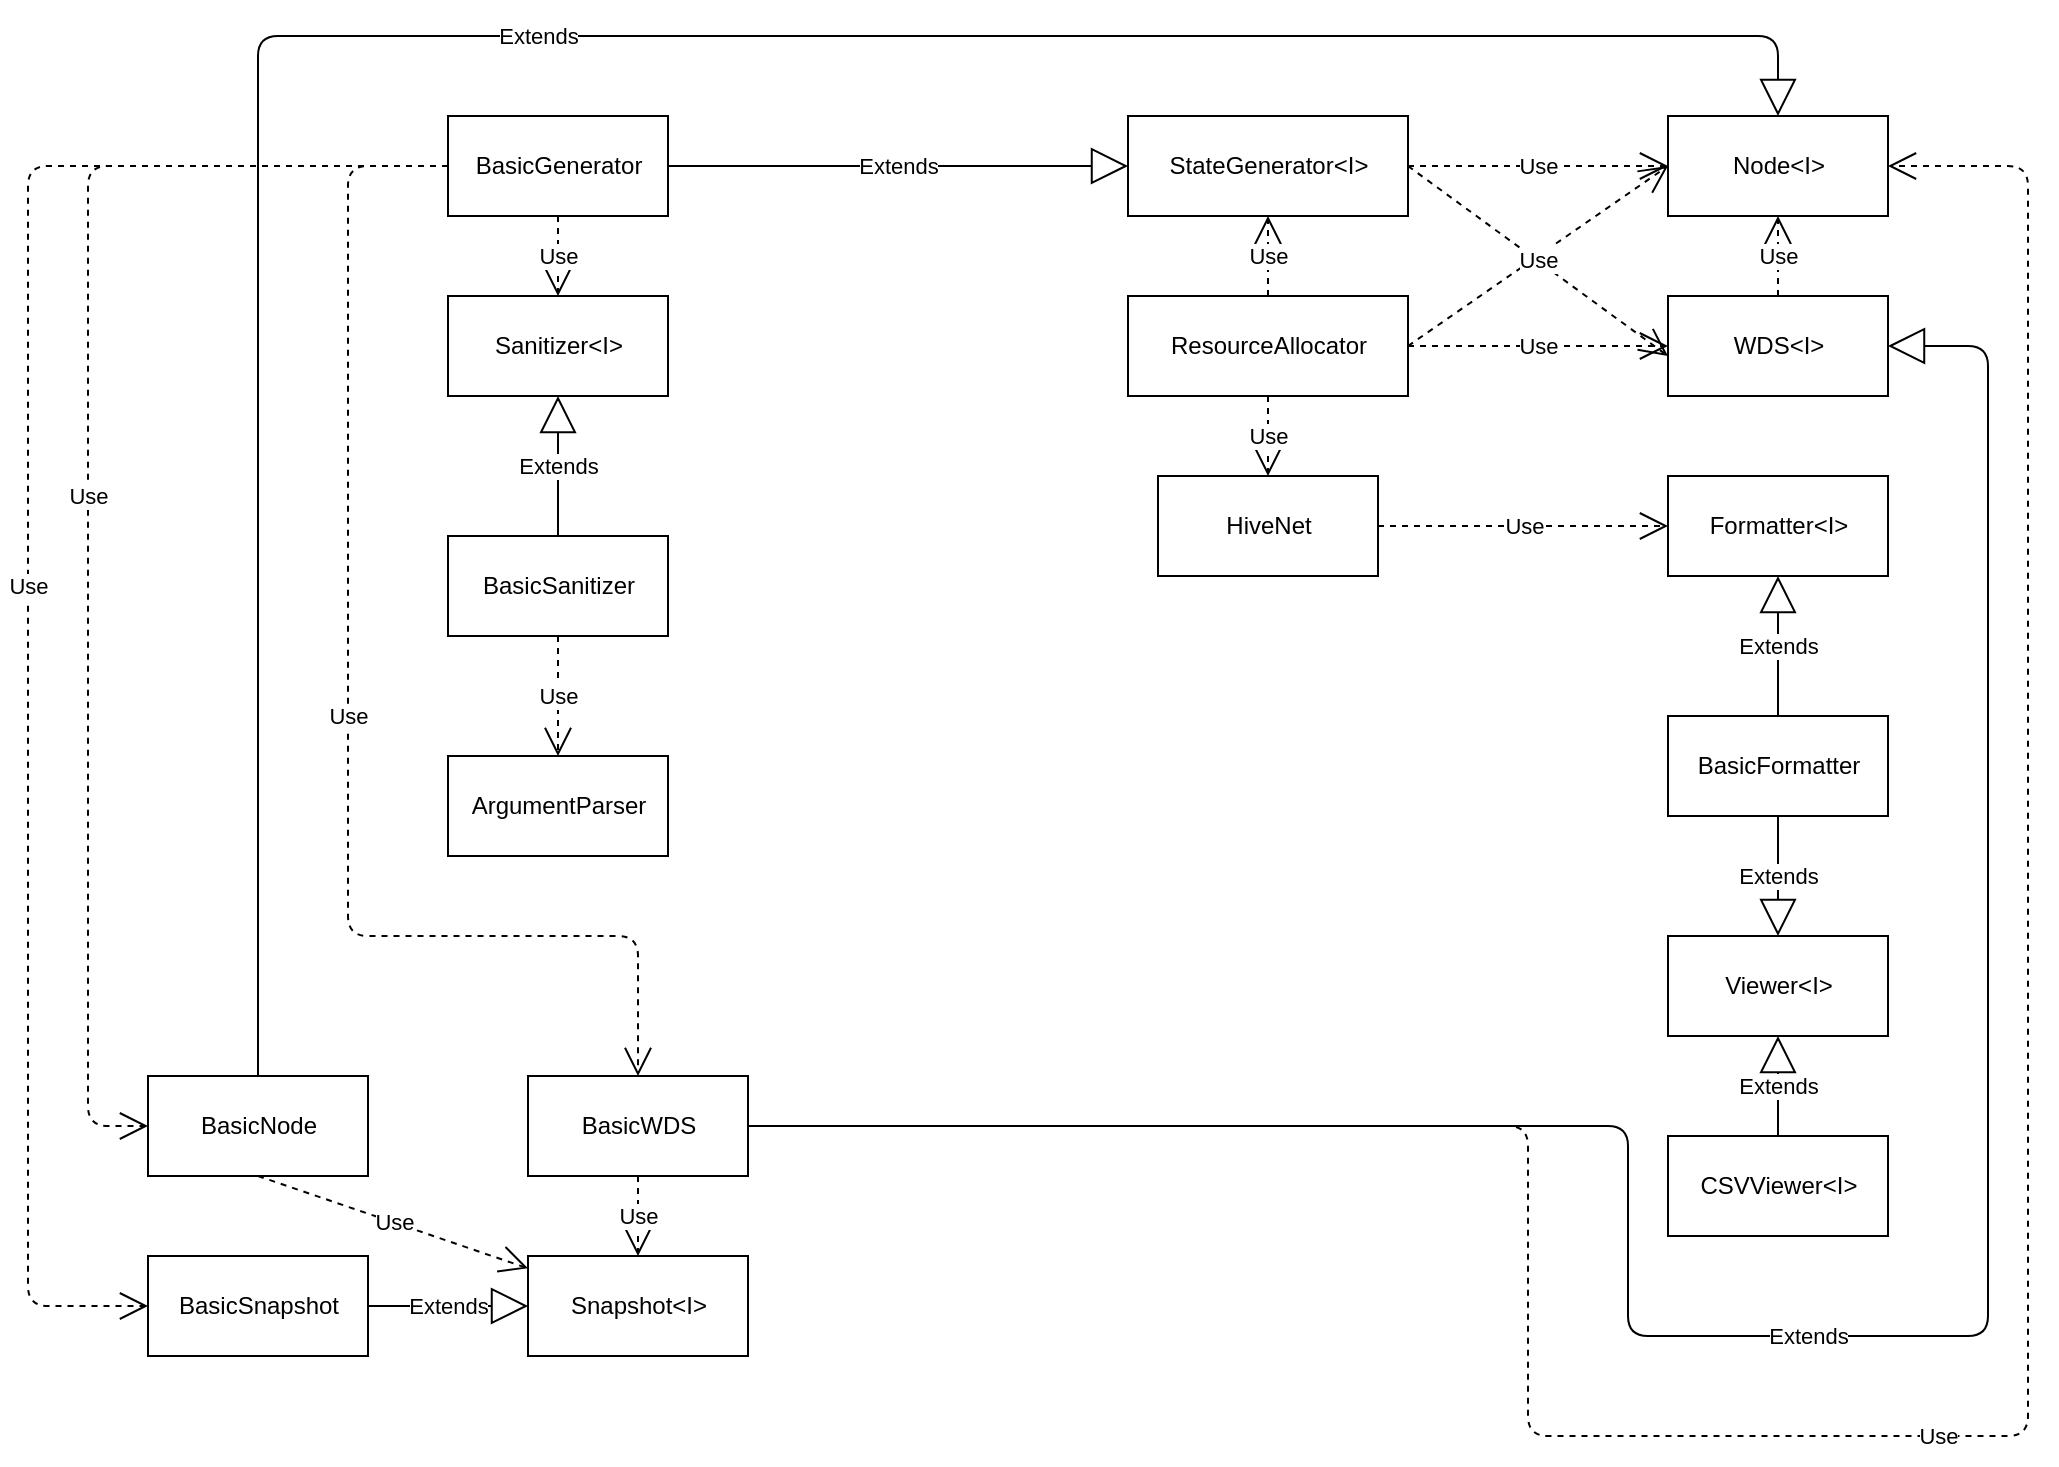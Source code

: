 <mxfile version="12.8.8" type="github">
  <diagram name="Page-1" id="6133507b-19e7-1e82-6fc7-422aa6c4b21f">
    <mxGraphModel dx="1422" dy="771" grid="1" gridSize="10" guides="1" tooltips="1" connect="1" arrows="1" fold="1" page="1" pageScale="1" pageWidth="1100" pageHeight="850" background="#ffffff" math="0" shadow="0">
      <root>
        <mxCell id="0" />
        <mxCell id="1" parent="0" />
        <mxCell id="2EE-lnMaA_nyX3GUGibZ-1" value="Sanitizer&amp;lt;I&amp;gt;" style="html=1;" vertex="1" parent="1">
          <mxGeometry x="260" y="210" width="110" height="50" as="geometry" />
        </mxCell>
        <mxCell id="2EE-lnMaA_nyX3GUGibZ-2" value="BasicGenerator" style="html=1;" vertex="1" parent="1">
          <mxGeometry x="260" y="120" width="110" height="50" as="geometry" />
        </mxCell>
        <mxCell id="2EE-lnMaA_nyX3GUGibZ-3" value="&lt;div&gt;ArgumentParser&lt;/div&gt;" style="html=1;" vertex="1" parent="1">
          <mxGeometry x="260" y="440" width="110" height="50" as="geometry" />
        </mxCell>
        <mxCell id="2EE-lnMaA_nyX3GUGibZ-4" value="BasicSanitizer" style="html=1;" vertex="1" parent="1">
          <mxGeometry x="260" y="330" width="110" height="50" as="geometry" />
        </mxCell>
        <mxCell id="2EE-lnMaA_nyX3GUGibZ-5" value="StateGenerator&amp;lt;I&amp;gt;" style="html=1;" vertex="1" parent="1">
          <mxGeometry x="600" y="120" width="140" height="50" as="geometry" />
        </mxCell>
        <mxCell id="2EE-lnMaA_nyX3GUGibZ-6" value="HiveNet" style="html=1;" vertex="1" parent="1">
          <mxGeometry x="615" y="300" width="110" height="50" as="geometry" />
        </mxCell>
        <mxCell id="2EE-lnMaA_nyX3GUGibZ-7" value="&lt;div&gt;ResourceAllocator&lt;/div&gt;" style="html=1;" vertex="1" parent="1">
          <mxGeometry x="600" y="210" width="140" height="50" as="geometry" />
        </mxCell>
        <mxCell id="2EE-lnMaA_nyX3GUGibZ-8" value="WDS&amp;lt;I&amp;gt;" style="html=1;" vertex="1" parent="1">
          <mxGeometry x="870" y="210" width="110" height="50" as="geometry" />
        </mxCell>
        <mxCell id="2EE-lnMaA_nyX3GUGibZ-10" value="Node&amp;lt;I&amp;gt;" style="html=1;" vertex="1" parent="1">
          <mxGeometry x="870" y="120" width="110" height="50" as="geometry" />
        </mxCell>
        <mxCell id="2EE-lnMaA_nyX3GUGibZ-11" value="BasicFormatter" style="html=1;" vertex="1" parent="1">
          <mxGeometry x="870" y="420" width="110" height="50" as="geometry" />
        </mxCell>
        <mxCell id="2EE-lnMaA_nyX3GUGibZ-12" value="Formatter&amp;lt;I&amp;gt;" style="html=1;" vertex="1" parent="1">
          <mxGeometry x="870" y="300" width="110" height="50" as="geometry" />
        </mxCell>
        <mxCell id="2EE-lnMaA_nyX3GUGibZ-13" value="CSVViewer&amp;lt;I&amp;gt;" style="html=1;" vertex="1" parent="1">
          <mxGeometry x="870" y="630" width="110" height="50" as="geometry" />
        </mxCell>
        <mxCell id="2EE-lnMaA_nyX3GUGibZ-14" value="Viewer&amp;lt;I&amp;gt;" style="html=1;" vertex="1" parent="1">
          <mxGeometry x="870" y="530" width="110" height="50" as="geometry" />
        </mxCell>
        <mxCell id="2EE-lnMaA_nyX3GUGibZ-15" value="Snapshot&amp;lt;I&amp;gt;" style="html=1;" vertex="1" parent="1">
          <mxGeometry x="300" y="690" width="110" height="50" as="geometry" />
        </mxCell>
        <mxCell id="2EE-lnMaA_nyX3GUGibZ-16" value="BasicSnapshot" style="html=1;" vertex="1" parent="1">
          <mxGeometry x="110" y="690" width="110" height="50" as="geometry" />
        </mxCell>
        <mxCell id="2EE-lnMaA_nyX3GUGibZ-17" value="BasicWDS" style="html=1;" vertex="1" parent="1">
          <mxGeometry x="300" y="600" width="110" height="50" as="geometry" />
        </mxCell>
        <mxCell id="2EE-lnMaA_nyX3GUGibZ-18" value="BasicNode" style="html=1;" vertex="1" parent="1">
          <mxGeometry x="110" y="600" width="110" height="50" as="geometry" />
        </mxCell>
        <mxCell id="2EE-lnMaA_nyX3GUGibZ-19" value="Extends" style="endArrow=block;endSize=16;endFill=0;html=1;exitX=1;exitY=0.5;exitDx=0;exitDy=0;entryX=0;entryY=0.5;entryDx=0;entryDy=0;" edge="1" parent="1" source="2EE-lnMaA_nyX3GUGibZ-2" target="2EE-lnMaA_nyX3GUGibZ-5">
          <mxGeometry width="160" relative="1" as="geometry">
            <mxPoint x="470" y="400" as="sourcePoint" />
            <mxPoint x="630" y="400" as="targetPoint" />
          </mxGeometry>
        </mxCell>
        <mxCell id="2EE-lnMaA_nyX3GUGibZ-21" value="Use" style="endArrow=open;endSize=12;dashed=1;html=1;exitX=0.5;exitY=1;exitDx=0;exitDy=0;" edge="1" parent="1" source="2EE-lnMaA_nyX3GUGibZ-2" target="2EE-lnMaA_nyX3GUGibZ-1">
          <mxGeometry width="160" relative="1" as="geometry">
            <mxPoint x="470" y="400" as="sourcePoint" />
            <mxPoint x="630" y="400" as="targetPoint" />
          </mxGeometry>
        </mxCell>
        <mxCell id="2EE-lnMaA_nyX3GUGibZ-22" value="Extends" style="endArrow=block;endSize=16;endFill=0;html=1;exitX=0.5;exitY=0;exitDx=0;exitDy=0;entryX=0.5;entryY=1;entryDx=0;entryDy=0;" edge="1" parent="1" source="2EE-lnMaA_nyX3GUGibZ-4" target="2EE-lnMaA_nyX3GUGibZ-1">
          <mxGeometry width="160" relative="1" as="geometry">
            <mxPoint x="470" y="400" as="sourcePoint" />
            <mxPoint x="630" y="400" as="targetPoint" />
          </mxGeometry>
        </mxCell>
        <mxCell id="2EE-lnMaA_nyX3GUGibZ-23" value="Use" style="endArrow=open;endSize=12;dashed=1;html=1;exitX=0.5;exitY=1;exitDx=0;exitDy=0;entryX=0.5;entryY=0;entryDx=0;entryDy=0;" edge="1" parent="1" source="2EE-lnMaA_nyX3GUGibZ-4" target="2EE-lnMaA_nyX3GUGibZ-3">
          <mxGeometry width="160" relative="1" as="geometry">
            <mxPoint x="470" y="400" as="sourcePoint" />
            <mxPoint x="630" y="400" as="targetPoint" />
          </mxGeometry>
        </mxCell>
        <mxCell id="2EE-lnMaA_nyX3GUGibZ-24" value="Use" style="endArrow=open;endSize=12;dashed=1;html=1;exitX=0.5;exitY=0;exitDx=0;exitDy=0;entryX=0.5;entryY=1;entryDx=0;entryDy=0;" edge="1" parent="1" source="2EE-lnMaA_nyX3GUGibZ-7" target="2EE-lnMaA_nyX3GUGibZ-5">
          <mxGeometry width="160" relative="1" as="geometry">
            <mxPoint x="470" y="400" as="sourcePoint" />
            <mxPoint x="630" y="400" as="targetPoint" />
          </mxGeometry>
        </mxCell>
        <mxCell id="2EE-lnMaA_nyX3GUGibZ-25" value="Use" style="endArrow=open;endSize=12;dashed=1;html=1;exitX=0.5;exitY=1;exitDx=0;exitDy=0;" edge="1" parent="1" source="2EE-lnMaA_nyX3GUGibZ-7" target="2EE-lnMaA_nyX3GUGibZ-6">
          <mxGeometry width="160" relative="1" as="geometry">
            <mxPoint x="530" y="310" as="sourcePoint" />
            <mxPoint x="630" y="400" as="targetPoint" />
          </mxGeometry>
        </mxCell>
        <mxCell id="2EE-lnMaA_nyX3GUGibZ-26" value="Use" style="endArrow=open;endSize=12;dashed=1;html=1;exitX=1;exitY=0.5;exitDx=0;exitDy=0;entryX=0;entryY=0.5;entryDx=0;entryDy=0;" edge="1" parent="1" source="2EE-lnMaA_nyX3GUGibZ-7" target="2EE-lnMaA_nyX3GUGibZ-10">
          <mxGeometry width="160" relative="1" as="geometry">
            <mxPoint x="470" y="400" as="sourcePoint" />
            <mxPoint x="630" y="400" as="targetPoint" />
          </mxGeometry>
        </mxCell>
        <mxCell id="2EE-lnMaA_nyX3GUGibZ-27" value="Use" style="endArrow=open;endSize=12;dashed=1;html=1;exitX=1;exitY=0.5;exitDx=0;exitDy=0;entryX=0;entryY=0.5;entryDx=0;entryDy=0;" edge="1" parent="1" source="2EE-lnMaA_nyX3GUGibZ-7" target="2EE-lnMaA_nyX3GUGibZ-8">
          <mxGeometry width="160" relative="1" as="geometry">
            <mxPoint x="470" y="400" as="sourcePoint" />
            <mxPoint x="630" y="400" as="targetPoint" />
          </mxGeometry>
        </mxCell>
        <mxCell id="2EE-lnMaA_nyX3GUGibZ-28" value="Use" style="endArrow=open;endSize=12;dashed=1;html=1;exitX=1;exitY=0.5;exitDx=0;exitDy=0;entryX=0;entryY=0.5;entryDx=0;entryDy=0;" edge="1" parent="1" source="2EE-lnMaA_nyX3GUGibZ-6" target="2EE-lnMaA_nyX3GUGibZ-12">
          <mxGeometry width="160" relative="1" as="geometry">
            <mxPoint x="470" y="400" as="sourcePoint" />
            <mxPoint x="630" y="400" as="targetPoint" />
          </mxGeometry>
        </mxCell>
        <mxCell id="2EE-lnMaA_nyX3GUGibZ-29" value="Use" style="endArrow=open;endSize=12;dashed=1;html=1;exitX=1;exitY=0.5;exitDx=0;exitDy=0;entryX=0;entryY=0.5;entryDx=0;entryDy=0;" edge="1" parent="1" source="2EE-lnMaA_nyX3GUGibZ-5" target="2EE-lnMaA_nyX3GUGibZ-10">
          <mxGeometry width="160" relative="1" as="geometry">
            <mxPoint x="470" y="400" as="sourcePoint" />
            <mxPoint x="630" y="400" as="targetPoint" />
          </mxGeometry>
        </mxCell>
        <mxCell id="2EE-lnMaA_nyX3GUGibZ-30" value="Use" style="endArrow=open;endSize=12;dashed=1;html=1;exitX=1;exitY=0.5;exitDx=0;exitDy=0;" edge="1" parent="1" source="2EE-lnMaA_nyX3GUGibZ-5">
          <mxGeometry width="160" relative="1" as="geometry">
            <mxPoint x="470" y="400" as="sourcePoint" />
            <mxPoint x="870" y="240" as="targetPoint" />
          </mxGeometry>
        </mxCell>
        <mxCell id="2EE-lnMaA_nyX3GUGibZ-31" value="Extends" style="endArrow=block;endSize=16;endFill=0;html=1;exitX=0.5;exitY=0;exitDx=0;exitDy=0;entryX=0.5;entryY=1;entryDx=0;entryDy=0;" edge="1" parent="1" source="2EE-lnMaA_nyX3GUGibZ-11" target="2EE-lnMaA_nyX3GUGibZ-12">
          <mxGeometry width="160" relative="1" as="geometry">
            <mxPoint x="470" y="400" as="sourcePoint" />
            <mxPoint x="630" y="400" as="targetPoint" />
          </mxGeometry>
        </mxCell>
        <mxCell id="2EE-lnMaA_nyX3GUGibZ-33" value="Extends" style="endArrow=block;endSize=16;endFill=0;html=1;exitX=0.5;exitY=1;exitDx=0;exitDy=0;" edge="1" parent="1" source="2EE-lnMaA_nyX3GUGibZ-11" target="2EE-lnMaA_nyX3GUGibZ-14">
          <mxGeometry width="160" relative="1" as="geometry">
            <mxPoint x="470" y="400" as="sourcePoint" />
            <mxPoint x="630" y="400" as="targetPoint" />
          </mxGeometry>
        </mxCell>
        <mxCell id="2EE-lnMaA_nyX3GUGibZ-34" value="Extends" style="endArrow=block;endSize=16;endFill=0;html=1;exitX=0.5;exitY=0;exitDx=0;exitDy=0;entryX=0.5;entryY=1;entryDx=0;entryDy=0;" edge="1" parent="1" source="2EE-lnMaA_nyX3GUGibZ-13" target="2EE-lnMaA_nyX3GUGibZ-14">
          <mxGeometry width="160" relative="1" as="geometry">
            <mxPoint x="470" y="400" as="sourcePoint" />
            <mxPoint x="630" y="400" as="targetPoint" />
          </mxGeometry>
        </mxCell>
        <mxCell id="2EE-lnMaA_nyX3GUGibZ-35" value="Extends" style="endArrow=block;endSize=16;endFill=0;html=1;exitX=1;exitY=0.5;exitDx=0;exitDy=0;entryX=0;entryY=0.5;entryDx=0;entryDy=0;" edge="1" parent="1" source="2EE-lnMaA_nyX3GUGibZ-16" target="2EE-lnMaA_nyX3GUGibZ-15">
          <mxGeometry width="160" relative="1" as="geometry">
            <mxPoint x="470" y="440" as="sourcePoint" />
            <mxPoint x="630" y="440" as="targetPoint" />
          </mxGeometry>
        </mxCell>
        <mxCell id="2EE-lnMaA_nyX3GUGibZ-36" value="Use" style="endArrow=open;endSize=12;dashed=1;html=1;exitX=0.5;exitY=1;exitDx=0;exitDy=0;entryX=0.5;entryY=0;entryDx=0;entryDy=0;" edge="1" parent="1" source="2EE-lnMaA_nyX3GUGibZ-17" target="2EE-lnMaA_nyX3GUGibZ-15">
          <mxGeometry width="160" relative="1" as="geometry">
            <mxPoint x="470" y="440" as="sourcePoint" />
            <mxPoint x="630" y="440" as="targetPoint" />
          </mxGeometry>
        </mxCell>
        <mxCell id="2EE-lnMaA_nyX3GUGibZ-37" value="Use" style="endArrow=open;endSize=12;dashed=1;html=1;exitX=0.5;exitY=1;exitDx=0;exitDy=0;" edge="1" parent="1" source="2EE-lnMaA_nyX3GUGibZ-18" target="2EE-lnMaA_nyX3GUGibZ-15">
          <mxGeometry width="160" relative="1" as="geometry">
            <mxPoint x="470" y="440" as="sourcePoint" />
            <mxPoint x="630" y="440" as="targetPoint" />
          </mxGeometry>
        </mxCell>
        <mxCell id="2EE-lnMaA_nyX3GUGibZ-38" value="Use" style="endArrow=open;endSize=12;dashed=1;html=1;exitX=0;exitY=0.5;exitDx=0;exitDy=0;entryX=0;entryY=0.5;entryDx=0;entryDy=0;edgeStyle=orthogonalEdgeStyle;" edge="1" parent="1" source="2EE-lnMaA_nyX3GUGibZ-2" target="2EE-lnMaA_nyX3GUGibZ-18">
          <mxGeometry width="160" relative="1" as="geometry">
            <mxPoint x="470" y="460" as="sourcePoint" />
            <mxPoint x="630" y="460" as="targetPoint" />
            <Array as="points">
              <mxPoint x="80" y="145" />
              <mxPoint x="80" y="625" />
            </Array>
          </mxGeometry>
        </mxCell>
        <mxCell id="2EE-lnMaA_nyX3GUGibZ-39" value="Use" style="endArrow=open;endSize=12;dashed=1;html=1;exitX=0;exitY=0.5;exitDx=0;exitDy=0;entryX=0;entryY=0.5;entryDx=0;entryDy=0;edgeStyle=orthogonalEdgeStyle;" edge="1" parent="1" source="2EE-lnMaA_nyX3GUGibZ-2" target="2EE-lnMaA_nyX3GUGibZ-16">
          <mxGeometry width="160" relative="1" as="geometry">
            <mxPoint x="470" y="450" as="sourcePoint" />
            <mxPoint x="630" y="450" as="targetPoint" />
            <Array as="points">
              <mxPoint x="50" y="145" />
              <mxPoint x="50" y="715" />
            </Array>
          </mxGeometry>
        </mxCell>
        <mxCell id="2EE-lnMaA_nyX3GUGibZ-40" value="Use" style="endArrow=open;endSize=12;dashed=1;html=1;exitX=0;exitY=0.5;exitDx=0;exitDy=0;entryX=0.5;entryY=0;entryDx=0;entryDy=0;edgeStyle=orthogonalEdgeStyle;" edge="1" parent="1" source="2EE-lnMaA_nyX3GUGibZ-2" target="2EE-lnMaA_nyX3GUGibZ-17">
          <mxGeometry width="160" relative="1" as="geometry">
            <mxPoint x="470" y="450" as="sourcePoint" />
            <mxPoint x="630" y="450" as="targetPoint" />
            <Array as="points">
              <mxPoint x="210" y="145" />
              <mxPoint x="210" y="530" />
              <mxPoint x="355" y="530" />
            </Array>
          </mxGeometry>
        </mxCell>
        <mxCell id="2EE-lnMaA_nyX3GUGibZ-42" value="Use" style="endArrow=open;endSize=12;dashed=1;html=1;exitX=1;exitY=0.5;exitDx=0;exitDy=0;entryX=1;entryY=0.5;entryDx=0;entryDy=0;edgeStyle=orthogonalEdgeStyle;" edge="1" parent="1" source="2EE-lnMaA_nyX3GUGibZ-17" target="2EE-lnMaA_nyX3GUGibZ-10">
          <mxGeometry width="160" relative="1" as="geometry">
            <mxPoint x="470" y="450" as="sourcePoint" />
            <mxPoint x="630" y="450" as="targetPoint" />
            <Array as="points">
              <mxPoint x="800" y="625" />
              <mxPoint x="800" y="780" />
              <mxPoint x="1050" y="780" />
              <mxPoint x="1050" y="145" />
            </Array>
          </mxGeometry>
        </mxCell>
        <mxCell id="2EE-lnMaA_nyX3GUGibZ-45" value="Extends" style="endArrow=block;endSize=16;endFill=0;html=1;exitX=0.5;exitY=0;exitDx=0;exitDy=0;entryX=0.5;entryY=0;entryDx=0;entryDy=0;edgeStyle=orthogonalEdgeStyle;" edge="1" parent="1" source="2EE-lnMaA_nyX3GUGibZ-18" target="2EE-lnMaA_nyX3GUGibZ-10">
          <mxGeometry width="160" relative="1" as="geometry">
            <mxPoint x="470" y="450" as="sourcePoint" />
            <mxPoint x="630" y="450" as="targetPoint" />
            <Array as="points">
              <mxPoint x="165" y="80" />
              <mxPoint x="925" y="80" />
            </Array>
          </mxGeometry>
        </mxCell>
        <mxCell id="2EE-lnMaA_nyX3GUGibZ-46" value="Extends" style="endArrow=block;endSize=16;endFill=0;html=1;exitX=1;exitY=0.5;exitDx=0;exitDy=0;entryX=1;entryY=0.5;entryDx=0;entryDy=0;edgeStyle=orthogonalEdgeStyle;" edge="1" parent="1" source="2EE-lnMaA_nyX3GUGibZ-17" target="2EE-lnMaA_nyX3GUGibZ-8">
          <mxGeometry width="160" relative="1" as="geometry">
            <mxPoint x="470" y="450" as="sourcePoint" />
            <mxPoint x="630" y="450" as="targetPoint" />
            <Array as="points">
              <mxPoint x="850" y="625" />
              <mxPoint x="850" y="730" />
              <mxPoint x="1030" y="730" />
              <mxPoint x="1030" y="235" />
            </Array>
          </mxGeometry>
        </mxCell>
        <mxCell id="2EE-lnMaA_nyX3GUGibZ-47" value="Use" style="endArrow=open;endSize=12;dashed=1;html=1;exitX=0.5;exitY=0;exitDx=0;exitDy=0;entryX=0.5;entryY=1;entryDx=0;entryDy=0;" edge="1" parent="1" source="2EE-lnMaA_nyX3GUGibZ-8" target="2EE-lnMaA_nyX3GUGibZ-10">
          <mxGeometry width="160" relative="1" as="geometry">
            <mxPoint x="470" y="450" as="sourcePoint" />
            <mxPoint x="630" y="450" as="targetPoint" />
          </mxGeometry>
        </mxCell>
      </root>
    </mxGraphModel>
  </diagram>
</mxfile>
